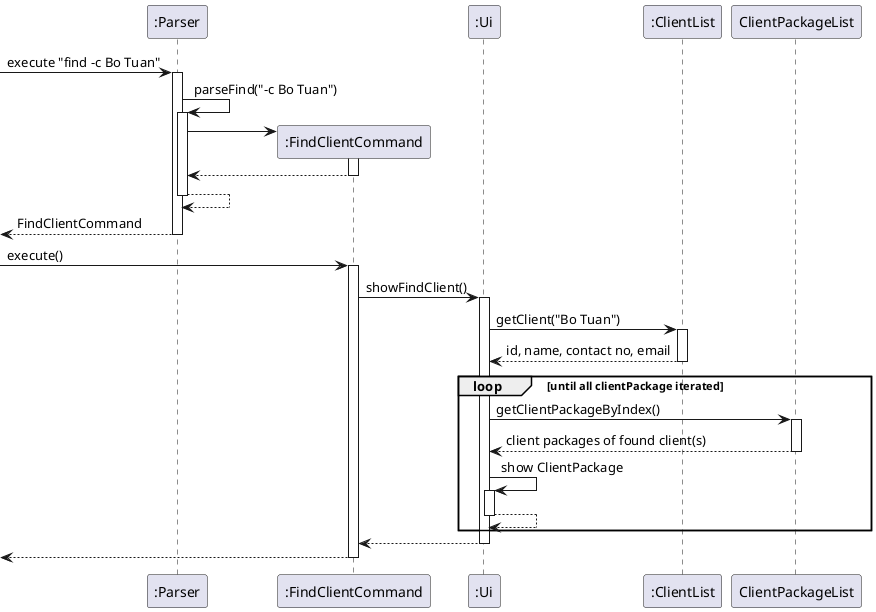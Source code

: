 @startuml

participant ":Parser" as Parser
participant ":FindClientCommand" as FCC
participant ":Ui" as Ui
participant ":ClientList" as TourList

-> Parser: execute "find -c Bo Tuan"
activate Parser
Parser -> Parser : parseFind("-c Bo Tuan")
activate Parser



create FCC
Parser -> FCC
activate FCC
FCC --> Parser
deactivate FCC
Parser --> Parser
deactivate Parser
<-- Parser: FindClientCommand
deactivate Parser

-> FCC: execute()
activate FCC



FCC -> Ui : showFindClient()
activate Ui
Ui -> TourList : getClient("Bo Tuan")
activate TourList
TourList --> Ui : id, name, contact no, email
deactivate TourList
loop until all clientPackage iterated
    Ui -> ClientPackageList : getClientPackageByIndex()
    activate ClientPackageList
    ClientPackageList --> Ui: client packages of found client(s)
    deactivate ClientPackageList
    Ui -> Ui: show ClientPackage
    activate Ui
    Ui --> Ui
    deactivate Ui
end
Ui --> FCC
deactivate Ui

<-- FCC
deactivate FCC
@enduml